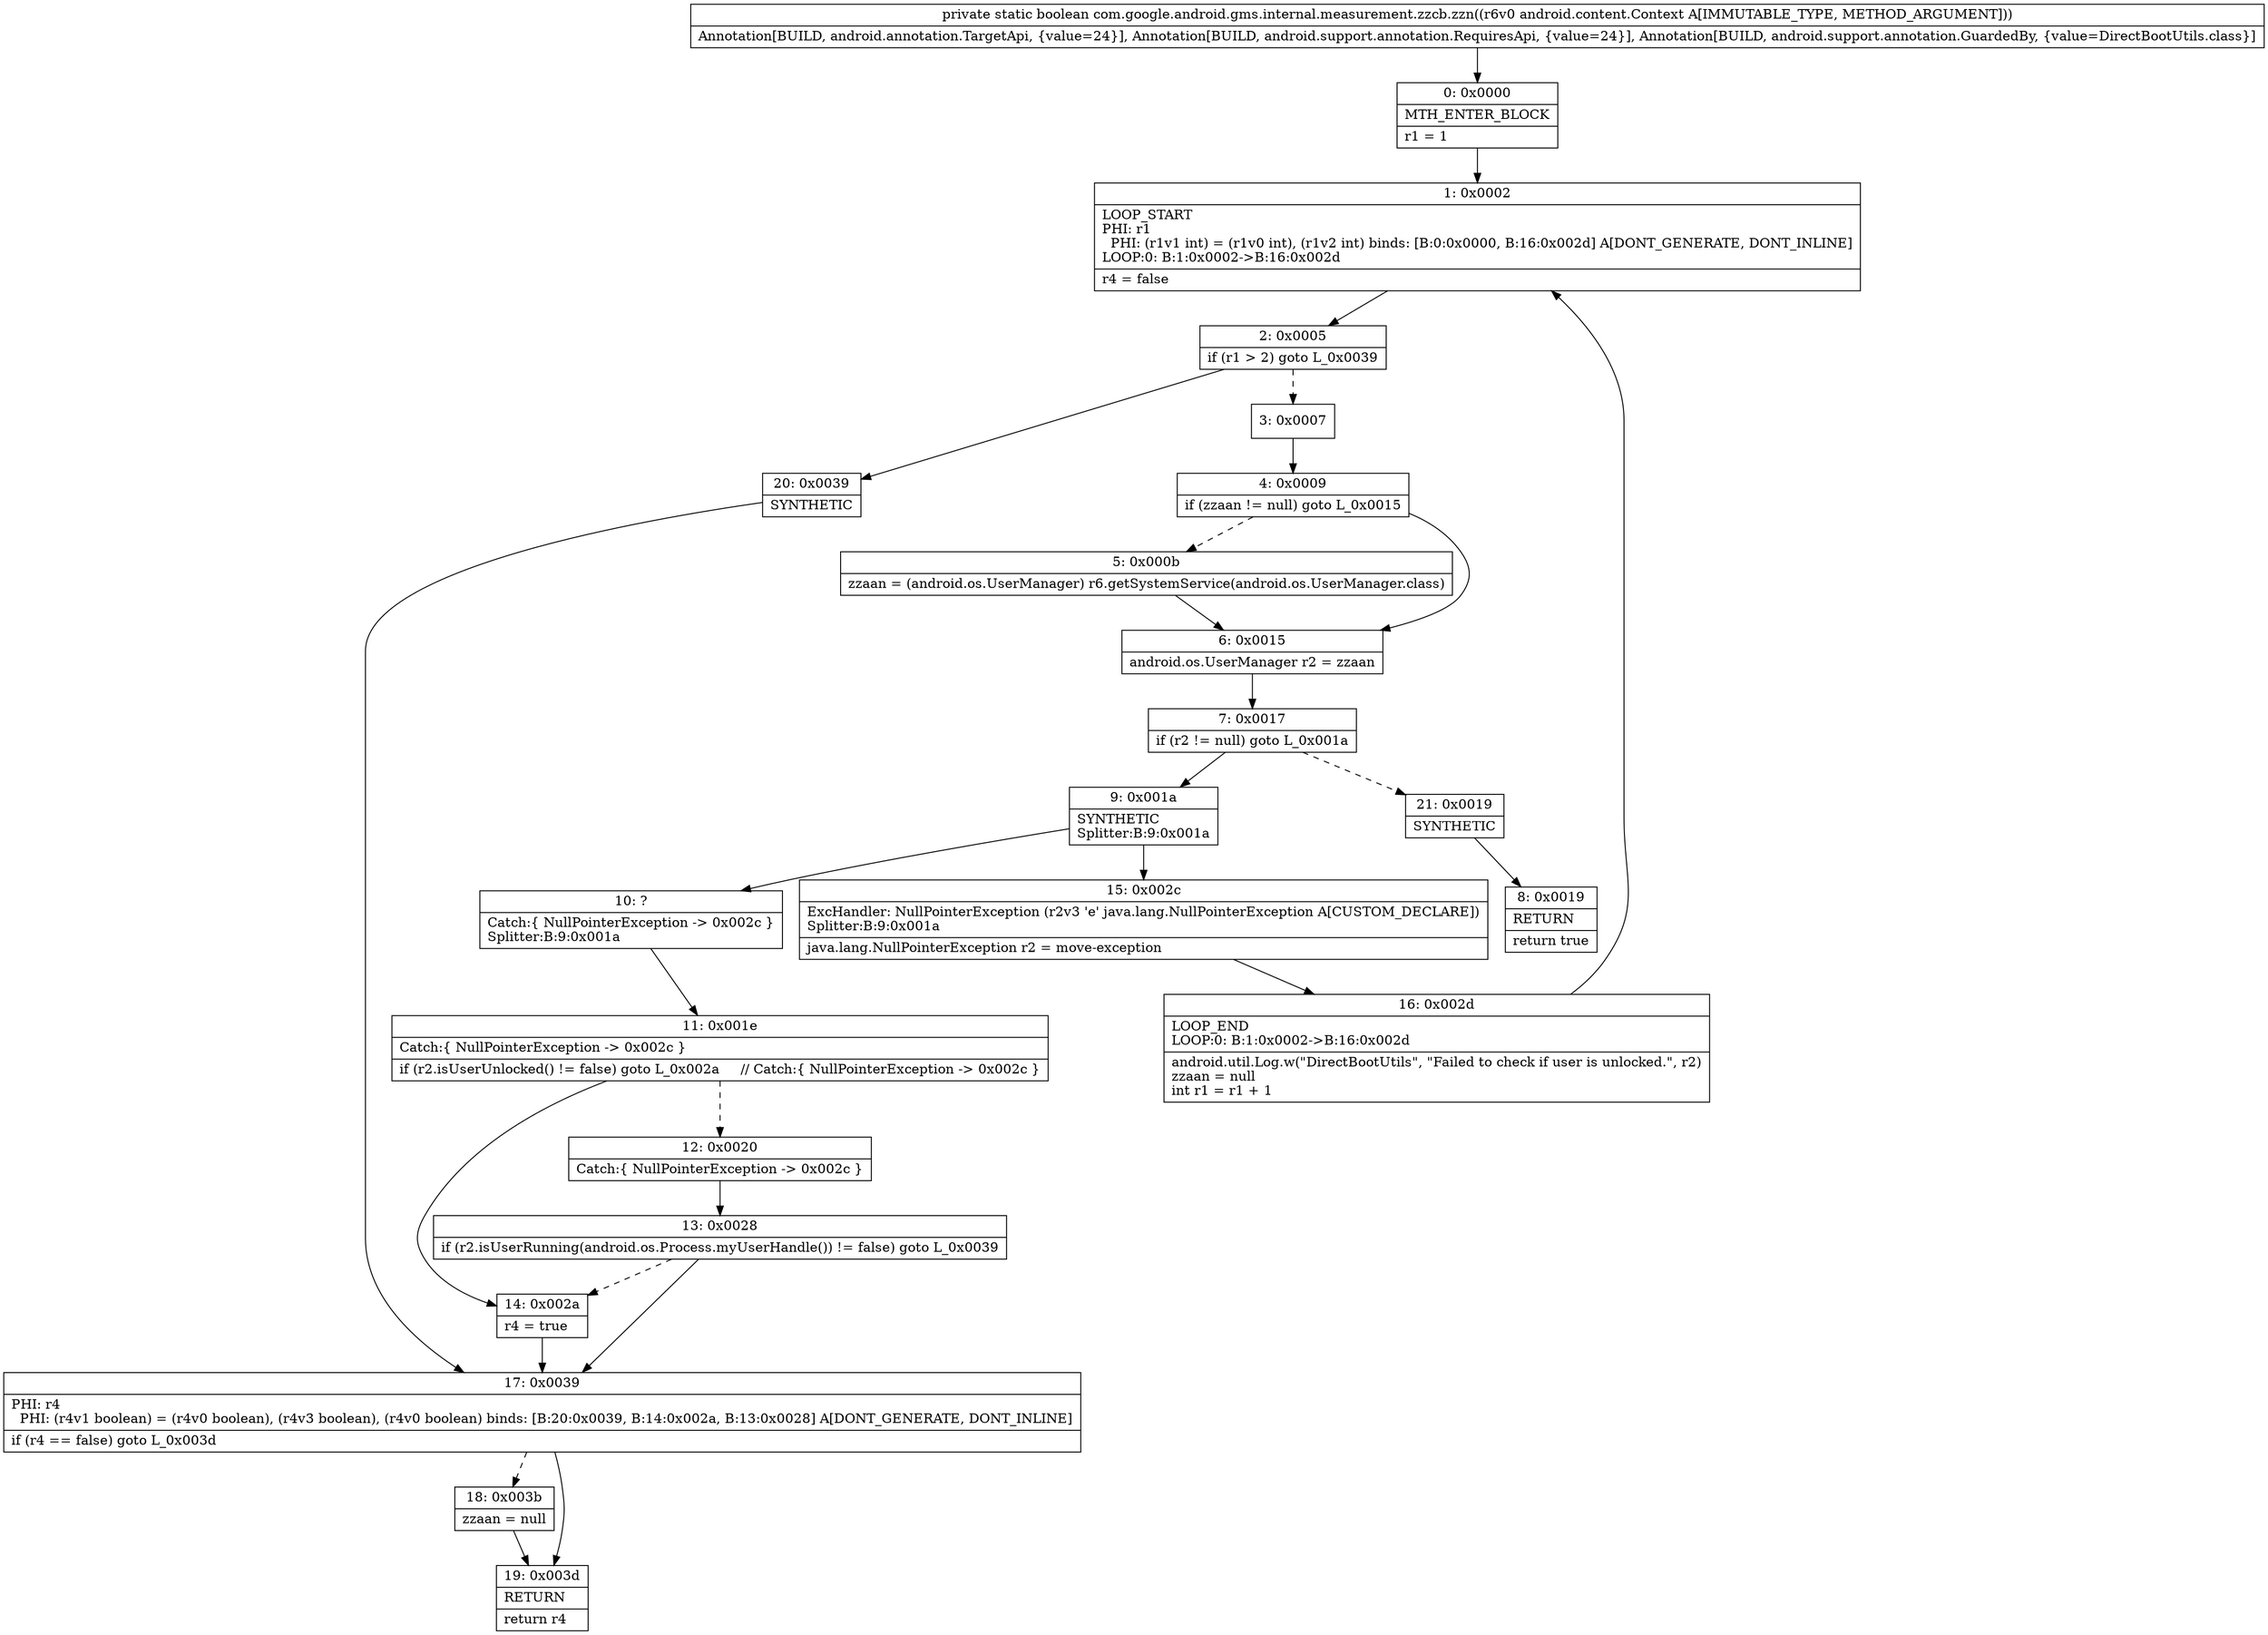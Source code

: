 digraph "CFG forcom.google.android.gms.internal.measurement.zzcb.zzn(Landroid\/content\/Context;)Z" {
Node_0 [shape=record,label="{0\:\ 0x0000|MTH_ENTER_BLOCK\l|r1 = 1\l}"];
Node_1 [shape=record,label="{1\:\ 0x0002|LOOP_START\lPHI: r1 \l  PHI: (r1v1 int) = (r1v0 int), (r1v2 int) binds: [B:0:0x0000, B:16:0x002d] A[DONT_GENERATE, DONT_INLINE]\lLOOP:0: B:1:0x0002\-\>B:16:0x002d\l|r4 = false\l}"];
Node_2 [shape=record,label="{2\:\ 0x0005|if (r1 \> 2) goto L_0x0039\l}"];
Node_3 [shape=record,label="{3\:\ 0x0007}"];
Node_4 [shape=record,label="{4\:\ 0x0009|if (zzaan != null) goto L_0x0015\l}"];
Node_5 [shape=record,label="{5\:\ 0x000b|zzaan = (android.os.UserManager) r6.getSystemService(android.os.UserManager.class)\l}"];
Node_6 [shape=record,label="{6\:\ 0x0015|android.os.UserManager r2 = zzaan\l}"];
Node_7 [shape=record,label="{7\:\ 0x0017|if (r2 != null) goto L_0x001a\l}"];
Node_8 [shape=record,label="{8\:\ 0x0019|RETURN\l|return true\l}"];
Node_9 [shape=record,label="{9\:\ 0x001a|SYNTHETIC\lSplitter:B:9:0x001a\l}"];
Node_10 [shape=record,label="{10\:\ ?|Catch:\{ NullPointerException \-\> 0x002c \}\lSplitter:B:9:0x001a\l}"];
Node_11 [shape=record,label="{11\:\ 0x001e|Catch:\{ NullPointerException \-\> 0x002c \}\l|if (r2.isUserUnlocked() != false) goto L_0x002a     \/\/ Catch:\{ NullPointerException \-\> 0x002c \}\l}"];
Node_12 [shape=record,label="{12\:\ 0x0020|Catch:\{ NullPointerException \-\> 0x002c \}\l}"];
Node_13 [shape=record,label="{13\:\ 0x0028|if (r2.isUserRunning(android.os.Process.myUserHandle()) != false) goto L_0x0039\l}"];
Node_14 [shape=record,label="{14\:\ 0x002a|r4 = true\l}"];
Node_15 [shape=record,label="{15\:\ 0x002c|ExcHandler: NullPointerException (r2v3 'e' java.lang.NullPointerException A[CUSTOM_DECLARE])\lSplitter:B:9:0x001a\l|java.lang.NullPointerException r2 = move\-exception\l}"];
Node_16 [shape=record,label="{16\:\ 0x002d|LOOP_END\lLOOP:0: B:1:0x0002\-\>B:16:0x002d\l|android.util.Log.w(\"DirectBootUtils\", \"Failed to check if user is unlocked.\", r2)\lzzaan = null\lint r1 = r1 + 1\l}"];
Node_17 [shape=record,label="{17\:\ 0x0039|PHI: r4 \l  PHI: (r4v1 boolean) = (r4v0 boolean), (r4v3 boolean), (r4v0 boolean) binds: [B:20:0x0039, B:14:0x002a, B:13:0x0028] A[DONT_GENERATE, DONT_INLINE]\l|if (r4 == false) goto L_0x003d\l}"];
Node_18 [shape=record,label="{18\:\ 0x003b|zzaan = null\l}"];
Node_19 [shape=record,label="{19\:\ 0x003d|RETURN\l|return r4\l}"];
Node_20 [shape=record,label="{20\:\ 0x0039|SYNTHETIC\l}"];
Node_21 [shape=record,label="{21\:\ 0x0019|SYNTHETIC\l}"];
MethodNode[shape=record,label="{private static boolean com.google.android.gms.internal.measurement.zzcb.zzn((r6v0 android.content.Context A[IMMUTABLE_TYPE, METHOD_ARGUMENT]))  | Annotation[BUILD, android.annotation.TargetApi, \{value=24\}], Annotation[BUILD, android.support.annotation.RequiresApi, \{value=24\}], Annotation[BUILD, android.support.annotation.GuardedBy, \{value=DirectBootUtils.class\}]\l}"];
MethodNode -> Node_0;
Node_0 -> Node_1;
Node_1 -> Node_2;
Node_2 -> Node_3[style=dashed];
Node_2 -> Node_20;
Node_3 -> Node_4;
Node_4 -> Node_5[style=dashed];
Node_4 -> Node_6;
Node_5 -> Node_6;
Node_6 -> Node_7;
Node_7 -> Node_9;
Node_7 -> Node_21[style=dashed];
Node_9 -> Node_10;
Node_9 -> Node_15;
Node_10 -> Node_11;
Node_11 -> Node_12[style=dashed];
Node_11 -> Node_14;
Node_12 -> Node_13;
Node_13 -> Node_14[style=dashed];
Node_13 -> Node_17;
Node_14 -> Node_17;
Node_15 -> Node_16;
Node_16 -> Node_1;
Node_17 -> Node_18[style=dashed];
Node_17 -> Node_19;
Node_18 -> Node_19;
Node_20 -> Node_17;
Node_21 -> Node_8;
}

